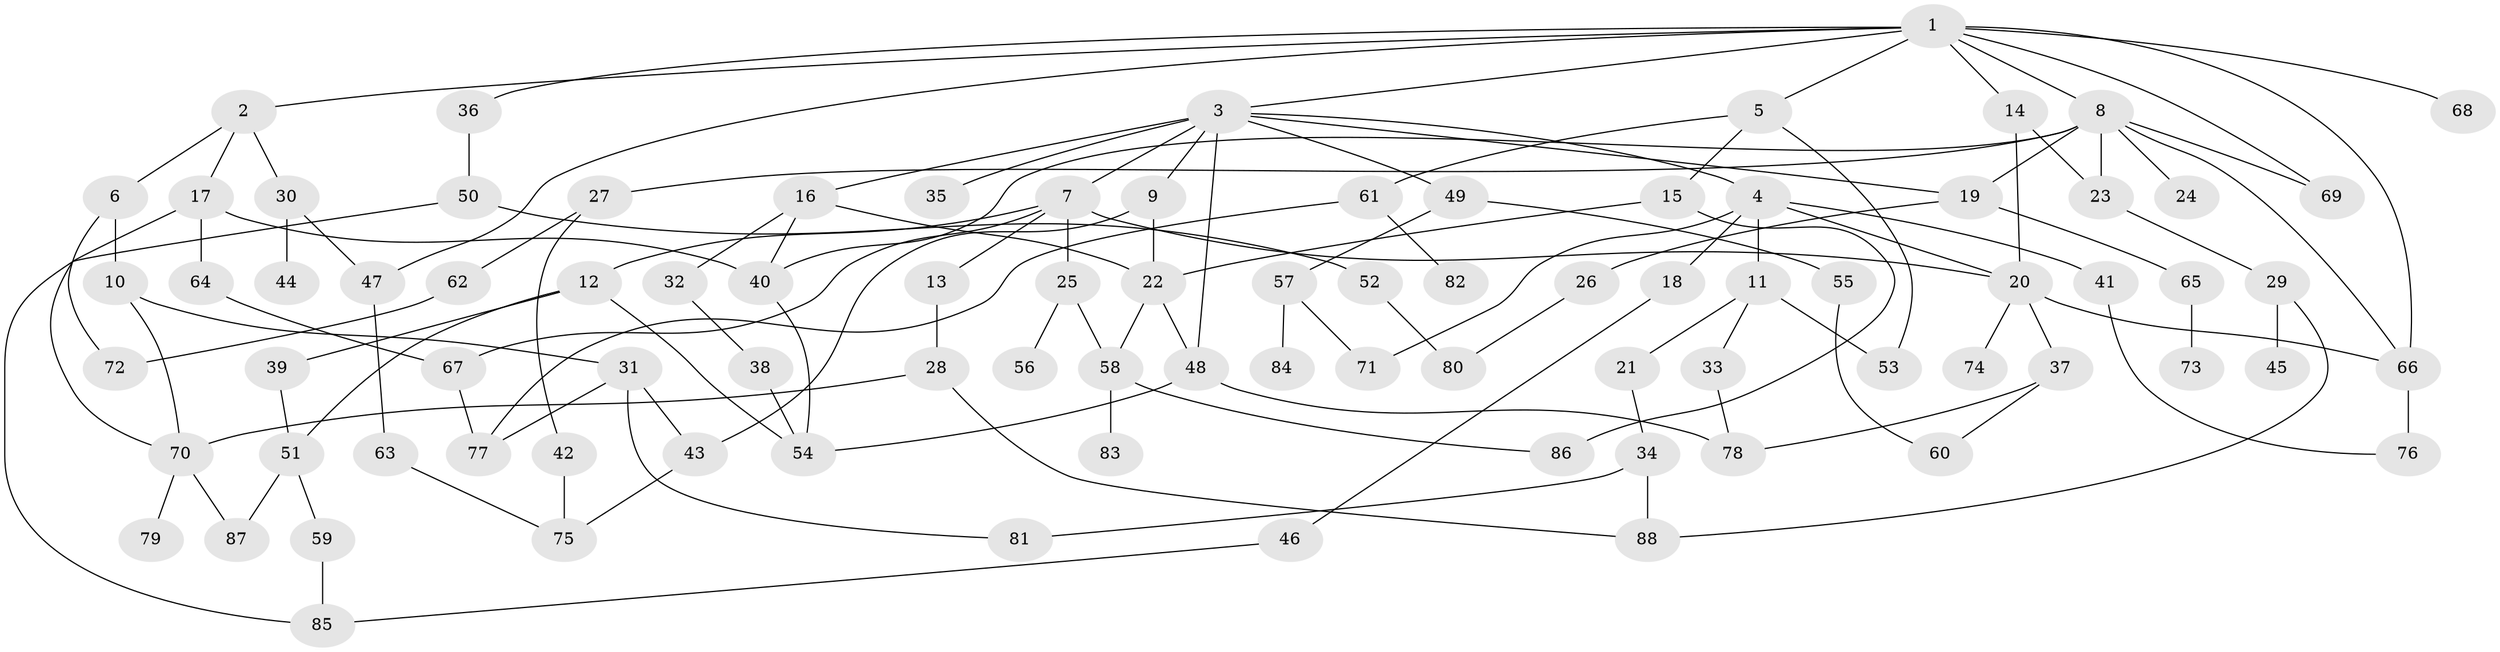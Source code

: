 // coarse degree distribution, {6: 0.08333333333333333, 4: 0.25, 7: 0.1111111111111111, 3: 0.3055555555555556, 5: 0.027777777777777776, 2: 0.1388888888888889, 1: 0.05555555555555555, 8: 0.027777777777777776}
// Generated by graph-tools (version 1.1) at 2025/36/03/04/25 23:36:05]
// undirected, 88 vertices, 128 edges
graph export_dot {
  node [color=gray90,style=filled];
  1;
  2;
  3;
  4;
  5;
  6;
  7;
  8;
  9;
  10;
  11;
  12;
  13;
  14;
  15;
  16;
  17;
  18;
  19;
  20;
  21;
  22;
  23;
  24;
  25;
  26;
  27;
  28;
  29;
  30;
  31;
  32;
  33;
  34;
  35;
  36;
  37;
  38;
  39;
  40;
  41;
  42;
  43;
  44;
  45;
  46;
  47;
  48;
  49;
  50;
  51;
  52;
  53;
  54;
  55;
  56;
  57;
  58;
  59;
  60;
  61;
  62;
  63;
  64;
  65;
  66;
  67;
  68;
  69;
  70;
  71;
  72;
  73;
  74;
  75;
  76;
  77;
  78;
  79;
  80;
  81;
  82;
  83;
  84;
  85;
  86;
  87;
  88;
  1 -- 2;
  1 -- 3;
  1 -- 5;
  1 -- 8;
  1 -- 14;
  1 -- 36;
  1 -- 68;
  1 -- 69;
  1 -- 47;
  1 -- 66;
  2 -- 6;
  2 -- 17;
  2 -- 30;
  3 -- 4;
  3 -- 7;
  3 -- 9;
  3 -- 16;
  3 -- 35;
  3 -- 48;
  3 -- 49;
  3 -- 19;
  4 -- 11;
  4 -- 18;
  4 -- 41;
  4 -- 20;
  4 -- 71;
  5 -- 15;
  5 -- 53;
  5 -- 61;
  6 -- 10;
  6 -- 72;
  7 -- 12;
  7 -- 13;
  7 -- 25;
  7 -- 67;
  7 -- 20;
  8 -- 19;
  8 -- 24;
  8 -- 27;
  8 -- 40;
  8 -- 69;
  8 -- 23;
  8 -- 66;
  9 -- 43;
  9 -- 22;
  10 -- 31;
  10 -- 70;
  11 -- 21;
  11 -- 33;
  11 -- 53;
  12 -- 39;
  12 -- 51;
  12 -- 54;
  13 -- 28;
  14 -- 20;
  14 -- 23;
  15 -- 86;
  15 -- 22;
  16 -- 22;
  16 -- 32;
  16 -- 40;
  17 -- 64;
  17 -- 70;
  17 -- 40;
  18 -- 46;
  19 -- 26;
  19 -- 65;
  20 -- 37;
  20 -- 66;
  20 -- 74;
  21 -- 34;
  22 -- 58;
  22 -- 48;
  23 -- 29;
  25 -- 56;
  25 -- 58;
  26 -- 80;
  27 -- 42;
  27 -- 62;
  28 -- 88;
  28 -- 70;
  29 -- 45;
  29 -- 88;
  30 -- 44;
  30 -- 47;
  31 -- 81;
  31 -- 43;
  31 -- 77;
  32 -- 38;
  33 -- 78;
  34 -- 81;
  34 -- 88;
  36 -- 50;
  37 -- 60;
  37 -- 78;
  38 -- 54;
  39 -- 51;
  40 -- 54;
  41 -- 76;
  42 -- 75;
  43 -- 75;
  46 -- 85;
  47 -- 63;
  48 -- 78;
  48 -- 54;
  49 -- 55;
  49 -- 57;
  50 -- 52;
  50 -- 85;
  51 -- 59;
  51 -- 87;
  52 -- 80;
  55 -- 60;
  57 -- 71;
  57 -- 84;
  58 -- 83;
  58 -- 86;
  59 -- 85;
  61 -- 82;
  61 -- 77;
  62 -- 72;
  63 -- 75;
  64 -- 67;
  65 -- 73;
  66 -- 76;
  67 -- 77;
  70 -- 79;
  70 -- 87;
}
